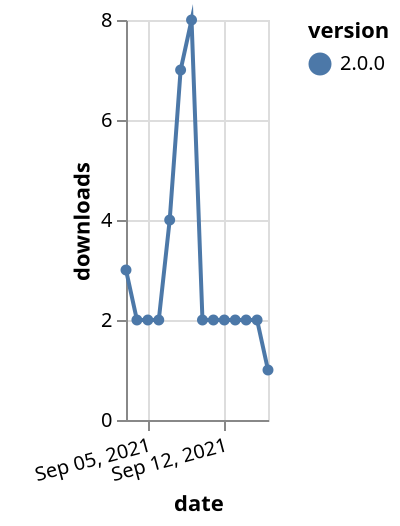 {"$schema": "https://vega.github.io/schema/vega-lite/v5.json", "description": "A simple bar chart with embedded data.", "data": {"values": [{"date": "2021-09-03", "total": 1635, "delta": 3, "version": "2.0.0"}, {"date": "2021-09-04", "total": 1637, "delta": 2, "version": "2.0.0"}, {"date": "2021-09-05", "total": 1639, "delta": 2, "version": "2.0.0"}, {"date": "2021-09-06", "total": 1641, "delta": 2, "version": "2.0.0"}, {"date": "2021-09-07", "total": 1645, "delta": 4, "version": "2.0.0"}, {"date": "2021-09-08", "total": 1652, "delta": 7, "version": "2.0.0"}, {"date": "2021-09-09", "total": 1660, "delta": 8, "version": "2.0.0"}, {"date": "2021-09-10", "total": 1662, "delta": 2, "version": "2.0.0"}, {"date": "2021-09-11", "total": 1664, "delta": 2, "version": "2.0.0"}, {"date": "2021-09-12", "total": 1666, "delta": 2, "version": "2.0.0"}, {"date": "2021-09-13", "total": 1668, "delta": 2, "version": "2.0.0"}, {"date": "2021-09-14", "total": 1670, "delta": 2, "version": "2.0.0"}, {"date": "2021-09-15", "total": 1672, "delta": 2, "version": "2.0.0"}, {"date": "2021-09-16", "total": 1673, "delta": 1, "version": "2.0.0"}]}, "width": "container", "mark": {"type": "line", "point": {"filled": true}}, "encoding": {"x": {"field": "date", "type": "temporal", "timeUnit": "yearmonthdate", "title": "date", "axis": {"labelAngle": -15}}, "y": {"field": "delta", "type": "quantitative", "title": "downloads"}, "color": {"field": "version", "type": "nominal"}, "tooltip": {"field": "delta"}}}